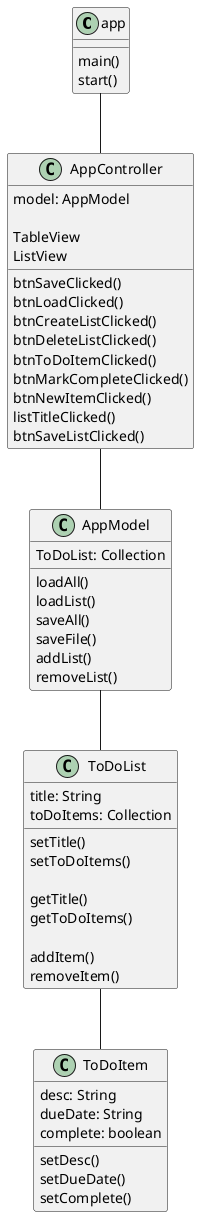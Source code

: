 @startuml
'https://plantuml.com/class-diagram

class app {
    main()
    start()
}

class AppController {
    model: AppModel

    TableView
    ListView

    btnSaveClicked()
    btnLoadClicked()
    btnCreateListClicked()
    btnDeleteListClicked()
    btnToDoItemClicked()
    btnMarkCompleteClicked()
    btnNewItemClicked()
    listTitleClicked()
    btnSaveListClicked()
}

class AppModel {
    ToDoList: Collection

    loadAll()
    loadList()
    saveAll()
    saveFile()
    addList()
    removeList()
}

class ToDoList {
    title: String
    toDoItems: Collection

    setTitle()
    setToDoItems()

    getTitle()
    getToDoItems()

    addItem()
    removeItem()
}

class ToDoItem {
    desc: String
    dueDate: String
    complete: boolean
    setDesc()
    setDueDate()
    setComplete()
}

app -- AppController
AppController -- AppModel
AppModel -- ToDoList
ToDoList -- ToDoItem

@enduml